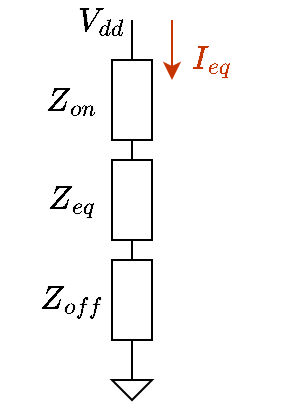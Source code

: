 <mxfile version="13.5.7" type="device"><diagram id="872uKioRARM5Xow1mhJC" name="Page-1"><mxGraphModel dx="413" dy="245" grid="1" gridSize="10" guides="1" tooltips="1" connect="1" arrows="1" fold="1" page="1" pageScale="1" pageWidth="850" pageHeight="1100" math="1" shadow="0"><root><mxCell id="0"/><mxCell id="1" parent="0"/><mxCell id="SRCcgD1_TzXvDrFZ4Ygb-69" value="" style="endArrow=none;html=1;strokeColor=#000000;fontSize=14;fontColor=#000000;" edge="1" parent="1" source="SRCcgD1_TzXvDrFZ4Ygb-71"><mxGeometry width="50" height="50" relative="1" as="geometry"><mxPoint x="280" y="280" as="sourcePoint"/><mxPoint x="280" y="120" as="targetPoint"/></mxGeometry></mxCell><mxCell id="SRCcgD1_TzXvDrFZ4Ygb-70" value="" style="rounded=0;whiteSpace=wrap;html=1;fontSize=14;fontColor=#000000;fillColor=#FFFFFF;" vertex="1" parent="1"><mxGeometry x="270" y="140" width="20" height="40" as="geometry"/></mxCell><mxCell id="SRCcgD1_TzXvDrFZ4Ygb-71" value="" style="rounded=0;whiteSpace=wrap;html=1;fontSize=14;fontColor=#000000;fillColor=#FFFFFF;" vertex="1" parent="1"><mxGeometry x="270" y="190" width="20" height="40" as="geometry"/></mxCell><mxCell id="SRCcgD1_TzXvDrFZ4Ygb-72" value="" style="endArrow=none;html=1;strokeColor=#000000;fontSize=14;fontColor=#000000;" edge="1" parent="1" source="SRCcgD1_TzXvDrFZ4Ygb-73" target="SRCcgD1_TzXvDrFZ4Ygb-71"><mxGeometry width="50" height="50" relative="1" as="geometry"><mxPoint x="280" y="280" as="sourcePoint"/><mxPoint x="280" y="120" as="targetPoint"/></mxGeometry></mxCell><mxCell id="SRCcgD1_TzXvDrFZ4Ygb-73" value="" style="rounded=0;whiteSpace=wrap;html=1;fontSize=14;fontColor=#000000;fillColor=#FFFFFF;" vertex="1" parent="1"><mxGeometry x="270" y="240" width="20" height="40" as="geometry"/></mxCell><mxCell id="SRCcgD1_TzXvDrFZ4Ygb-74" value="" style="endArrow=none;html=1;strokeColor=#000000;fontSize=14;fontColor=#000000;" edge="1" parent="1" target="SRCcgD1_TzXvDrFZ4Ygb-73"><mxGeometry width="50" height="50" relative="1" as="geometry"><mxPoint x="280" y="300" as="sourcePoint"/><mxPoint x="280" y="230" as="targetPoint"/></mxGeometry></mxCell><mxCell id="SRCcgD1_TzXvDrFZ4Ygb-75" value="" style="triangle;whiteSpace=wrap;html=1;fillColor=#FFFFFF;fontSize=14;fontColor=#000000;rotation=90;" vertex="1" parent="1"><mxGeometry x="275" y="295" width="10" height="20" as="geometry"/></mxCell><mxCell id="SRCcgD1_TzXvDrFZ4Ygb-76" value="" style="endArrow=classic;html=1;fontSize=14;fontColor=#000000;fillColor=#fa6800;strokeColor=#C73500;" edge="1" parent="1"><mxGeometry width="50" height="50" relative="1" as="geometry"><mxPoint x="300" y="120" as="sourcePoint"/><mxPoint x="300" y="150" as="targetPoint"/></mxGeometry></mxCell><mxCell id="SRCcgD1_TzXvDrFZ4Ygb-77" value="$$I_{eq}$$" style="text;html=1;strokeColor=none;fillColor=none;align=center;verticalAlign=middle;whiteSpace=wrap;rounded=0;fontSize=14;fontColor=#C73500;" vertex="1" parent="1"><mxGeometry x="300" y="130" width="40" height="20" as="geometry"/></mxCell><mxCell id="SRCcgD1_TzXvDrFZ4Ygb-79" value="&lt;font color=&quot;#000000&quot;&gt;$$Z_{on}$$&lt;/font&gt;" style="text;html=1;strokeColor=none;fillColor=none;align=center;verticalAlign=middle;whiteSpace=wrap;rounded=0;fontSize=14;fontColor=#C73500;" vertex="1" parent="1"><mxGeometry x="230" y="150" width="40" height="20" as="geometry"/></mxCell><mxCell id="SRCcgD1_TzXvDrFZ4Ygb-80" value="&lt;font color=&quot;#000000&quot;&gt;$$Z_{eq}$$&lt;/font&gt;" style="text;html=1;strokeColor=none;fillColor=none;align=center;verticalAlign=middle;whiteSpace=wrap;rounded=0;fontSize=14;fontColor=#C73500;" vertex="1" parent="1"><mxGeometry x="230" y="200" width="40" height="20" as="geometry"/></mxCell><mxCell id="SRCcgD1_TzXvDrFZ4Ygb-81" value="&lt;font color=&quot;#000000&quot;&gt;$$Z_{off}$$&lt;/font&gt;" style="text;html=1;strokeColor=none;fillColor=none;align=center;verticalAlign=middle;whiteSpace=wrap;rounded=0;fontSize=14;fontColor=#C73500;" vertex="1" parent="1"><mxGeometry x="230" y="250" width="40" height="20" as="geometry"/></mxCell><mxCell id="SRCcgD1_TzXvDrFZ4Ygb-82" value="$$V_{dd}$$" style="text;html=1;strokeColor=none;fillColor=none;align=center;verticalAlign=middle;whiteSpace=wrap;rounded=0;fontSize=14;" vertex="1" parent="1"><mxGeometry x="245" y="110" width="40" height="20" as="geometry"/></mxCell></root></mxGraphModel></diagram></mxfile>